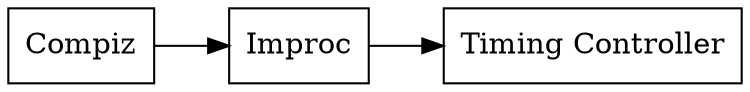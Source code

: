 digraph single_ppl {
   rankdir=LR;
   node [shape=box]

   "Compiz" -> "Improc" -> "Timing Controller"
}